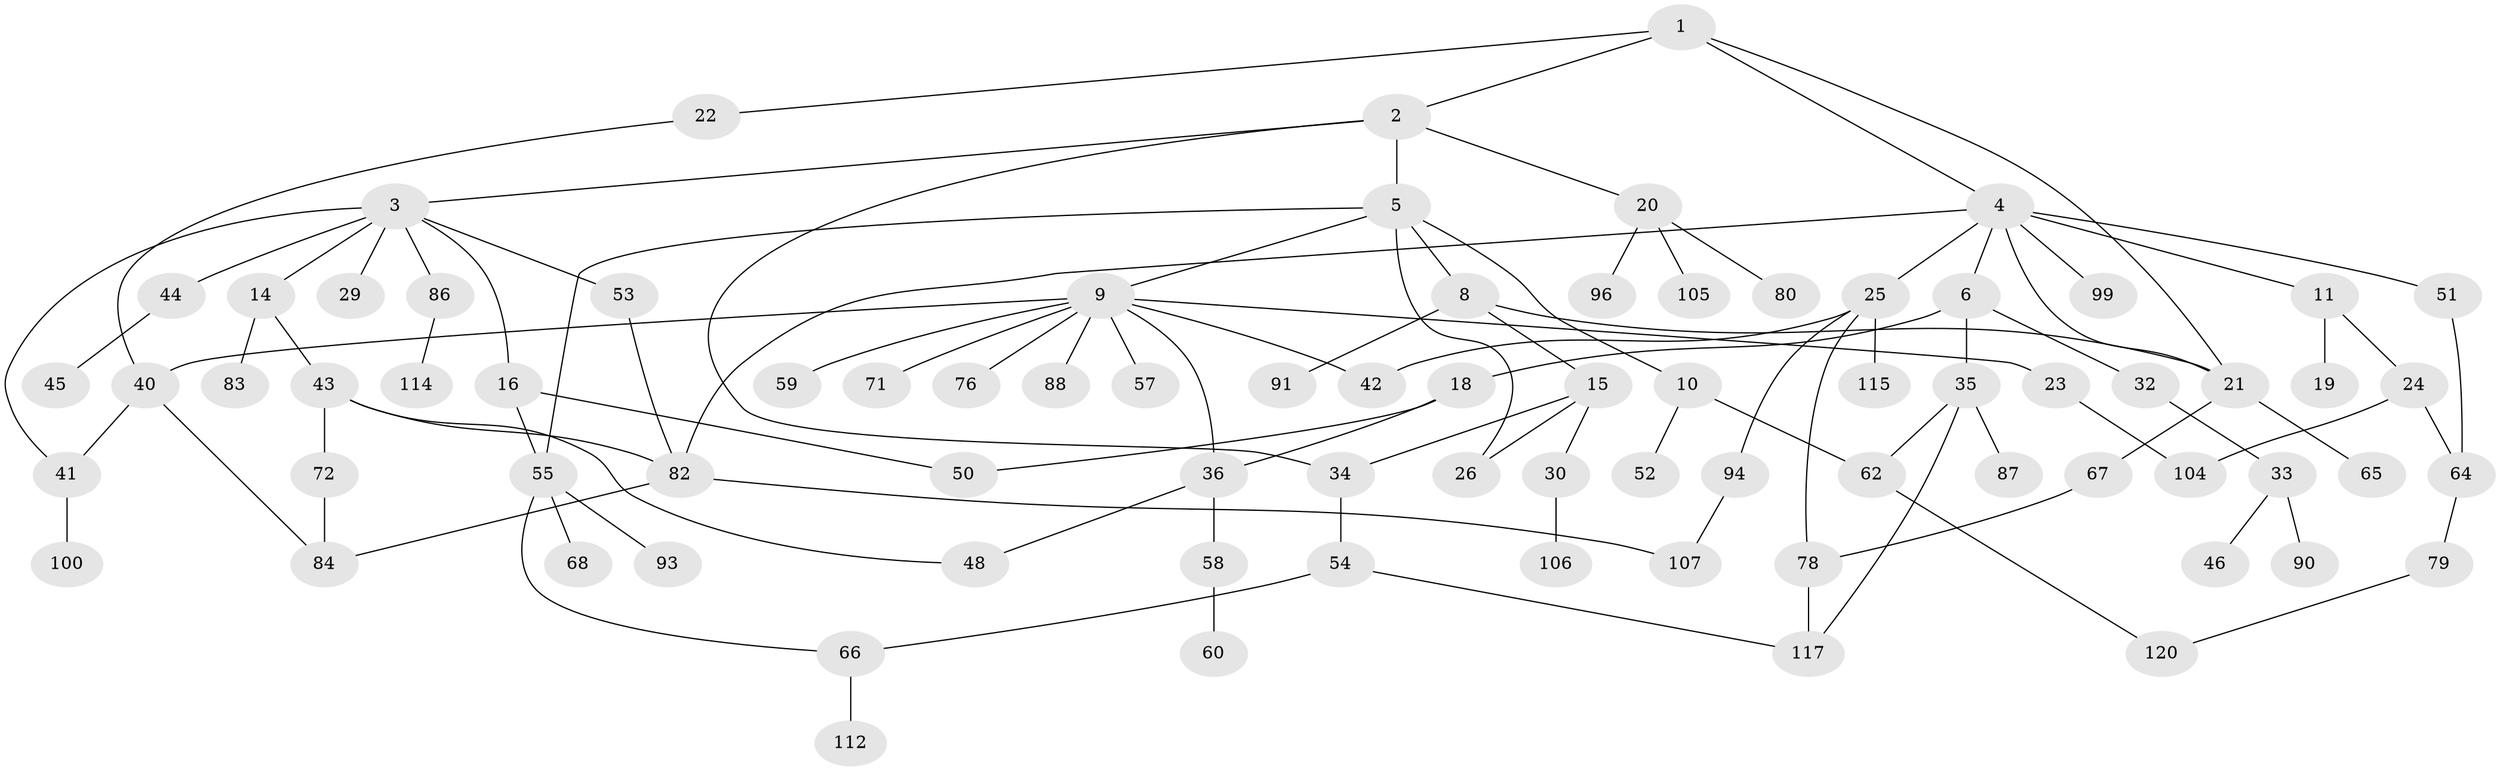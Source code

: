 // original degree distribution, {5: 0.04065040650406504, 6: 0.024390243902439025, 4: 0.08943089430894309, 9: 0.008130081300813009, 2: 0.3008130081300813, 1: 0.3252032520325203, 3: 0.2032520325203252, 7: 0.008130081300813009}
// Generated by graph-tools (version 1.1) at 2025/10/02/27/25 16:10:51]
// undirected, 81 vertices, 104 edges
graph export_dot {
graph [start="1"]
  node [color=gray90,style=filled];
  1 [super="+111"];
  2 [super="+12"];
  3 [super="+13"];
  4 [super="+17"];
  5 [super="+28"];
  6 [super="+7"];
  8 [super="+39"];
  9 [super="+31"];
  10 [super="+109"];
  11 [super="+103"];
  14;
  15 [super="+97"];
  16 [super="+113"];
  18 [super="+74"];
  19;
  20 [super="+73"];
  21 [super="+49"];
  22 [super="+108"];
  23;
  24 [super="+81"];
  25 [super="+27"];
  26 [super="+37"];
  29;
  30 [super="+98"];
  32;
  33 [super="+38"];
  34 [super="+70"];
  35 [super="+77"];
  36 [super="+47"];
  40 [super="+92"];
  41;
  42 [super="+75"];
  43 [super="+56"];
  44;
  45 [super="+61"];
  46;
  48 [super="+95"];
  50 [super="+123"];
  51;
  52;
  53;
  54;
  55 [super="+63"];
  57;
  58;
  59;
  60 [super="+116"];
  62 [super="+69"];
  64 [super="+101"];
  65 [super="+89"];
  66 [super="+122"];
  67;
  68;
  71 [super="+121"];
  72;
  76;
  78 [super="+85"];
  79 [super="+102"];
  80;
  82 [super="+119"];
  83;
  84;
  86;
  87;
  88;
  90;
  91;
  93;
  94 [super="+110"];
  96;
  99;
  100;
  104;
  105;
  106;
  107;
  112;
  114;
  115;
  117 [super="+118"];
  120;
  1 -- 2;
  1 -- 4;
  1 -- 22;
  1 -- 21;
  2 -- 3;
  2 -- 5;
  2 -- 20;
  2 -- 34;
  3 -- 16;
  3 -- 53;
  3 -- 86;
  3 -- 41;
  3 -- 44;
  3 -- 29;
  3 -- 14;
  4 -- 6;
  4 -- 11;
  4 -- 21;
  4 -- 25;
  4 -- 51;
  4 -- 99;
  4 -- 82;
  5 -- 8;
  5 -- 9;
  5 -- 10;
  5 -- 26;
  5 -- 55;
  6 -- 32;
  6 -- 35;
  6 -- 18;
  8 -- 15;
  8 -- 91;
  8 -- 21;
  9 -- 23;
  9 -- 59;
  9 -- 71;
  9 -- 36;
  9 -- 40;
  9 -- 42;
  9 -- 88;
  9 -- 76;
  9 -- 57;
  10 -- 52;
  10 -- 62;
  11 -- 19;
  11 -- 24;
  14 -- 43;
  14 -- 83;
  15 -- 30;
  15 -- 26;
  15 -- 34;
  16 -- 50;
  16 -- 55;
  18 -- 36;
  18 -- 50;
  20 -- 105;
  20 -- 80;
  20 -- 96;
  21 -- 65;
  21 -- 67;
  22 -- 40;
  23 -- 104;
  24 -- 104;
  24 -- 64;
  25 -- 42;
  25 -- 78;
  25 -- 115;
  25 -- 94;
  30 -- 106;
  32 -- 33;
  33 -- 46;
  33 -- 90;
  34 -- 54;
  35 -- 117;
  35 -- 62;
  35 -- 87;
  36 -- 58;
  36 -- 48;
  40 -- 41;
  40 -- 84;
  41 -- 100;
  43 -- 48;
  43 -- 72;
  43 -- 82;
  44 -- 45;
  51 -- 64;
  53 -- 82;
  54 -- 66;
  54 -- 117;
  55 -- 66;
  55 -- 68;
  55 -- 93;
  58 -- 60;
  62 -- 120;
  64 -- 79;
  66 -- 112;
  67 -- 78;
  72 -- 84;
  78 -- 117;
  79 -- 120;
  82 -- 84;
  82 -- 107;
  86 -- 114;
  94 -- 107;
}
